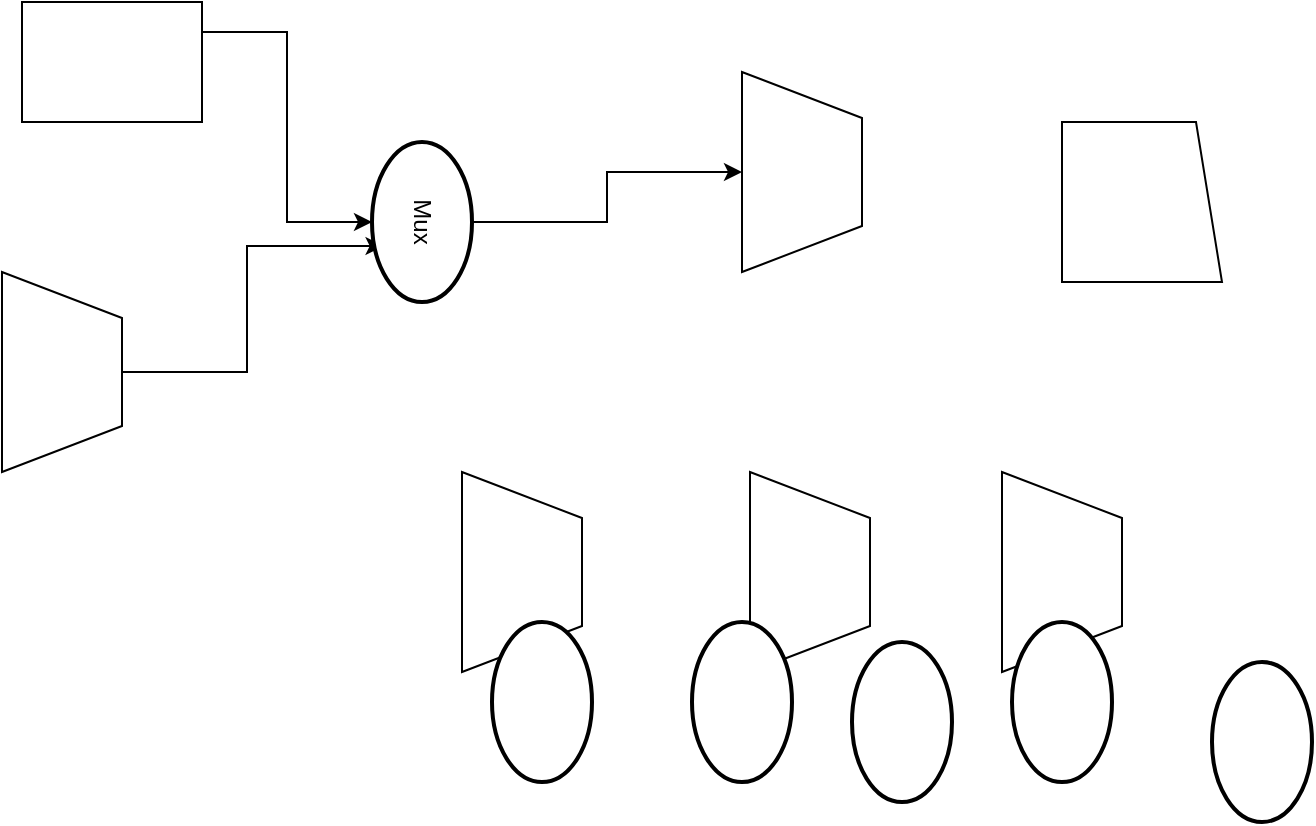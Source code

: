 <mxfile version="26.0.5">
  <diagram name="第 1 页" id="pI1vbrWF9PCCL8gTiNiq">
    <mxGraphModel dx="1050" dy="522" grid="1" gridSize="10" guides="1" tooltips="1" connect="1" arrows="1" fold="1" page="1" pageScale="1" pageWidth="827" pageHeight="1169" math="0" shadow="0">
      <root>
        <mxCell id="0" />
        <mxCell id="1" parent="0" />
        <mxCell id="SIsheXq9tfvpxYsavHOn-1" value="" style="rounded=0;whiteSpace=wrap;html=1;" parent="1" vertex="1">
          <mxGeometry x="50" y="525" width="90" height="60" as="geometry" />
        </mxCell>
        <mxCell id="SIsheXq9tfvpxYsavHOn-2" value="" style="shape=manualInput;whiteSpace=wrap;html=1;direction=south;size=13;" parent="1" vertex="1">
          <mxGeometry x="570" y="585" width="80" height="80" as="geometry" />
        </mxCell>
        <mxCell id="SIsheXq9tfvpxYsavHOn-3" value="" style="verticalLabelPosition=middle;verticalAlign=middle;html=1;shape=trapezoid;perimeter=trapezoidPerimeter;whiteSpace=wrap;size=0.23;arcSize=10;flipV=1;labelPosition=center;align=center;rotation=0;direction=south;" parent="1" vertex="1">
          <mxGeometry x="410" y="560" width="60" height="100" as="geometry" />
        </mxCell>
        <mxCell id="SIsheXq9tfvpxYsavHOn-18" style="edgeStyle=orthogonalEdgeStyle;rounded=0;orthogonalLoop=1;jettySize=auto;html=1;exitX=0.5;exitY=0;exitDx=0;exitDy=0;entryX=0.65;entryY=0.884;entryDx=0;entryDy=0;entryPerimeter=0;" parent="1" source="SIsheXq9tfvpxYsavHOn-7" target="SIsheXq9tfvpxYsavHOn-11" edge="1">
          <mxGeometry relative="1" as="geometry">
            <mxPoint x="230" y="660" as="targetPoint" />
          </mxGeometry>
        </mxCell>
        <mxCell id="SIsheXq9tfvpxYsavHOn-7" value="" style="verticalLabelPosition=middle;verticalAlign=middle;html=1;shape=trapezoid;perimeter=trapezoidPerimeter;whiteSpace=wrap;size=0.23;arcSize=10;flipV=1;labelPosition=center;align=center;rotation=0;direction=south;" parent="1" vertex="1">
          <mxGeometry x="40" y="660" width="60" height="100" as="geometry" />
        </mxCell>
        <mxCell id="SIsheXq9tfvpxYsavHOn-8" value="" style="verticalLabelPosition=middle;verticalAlign=middle;html=1;shape=trapezoid;perimeter=trapezoidPerimeter;whiteSpace=wrap;size=0.23;arcSize=10;flipV=1;labelPosition=center;align=center;rotation=0;direction=south;" parent="1" vertex="1">
          <mxGeometry x="270" y="760" width="60" height="100" as="geometry" />
        </mxCell>
        <mxCell id="SIsheXq9tfvpxYsavHOn-9" value="" style="verticalLabelPosition=middle;verticalAlign=middle;html=1;shape=trapezoid;perimeter=trapezoidPerimeter;whiteSpace=wrap;size=0.23;arcSize=10;flipV=1;labelPosition=center;align=center;rotation=0;direction=south;" parent="1" vertex="1">
          <mxGeometry x="414" y="760" width="60" height="100" as="geometry" />
        </mxCell>
        <mxCell id="SIsheXq9tfvpxYsavHOn-10" value="" style="verticalLabelPosition=middle;verticalAlign=middle;html=1;shape=trapezoid;perimeter=trapezoidPerimeter;whiteSpace=wrap;size=0.23;arcSize=10;flipV=1;labelPosition=center;align=center;rotation=0;direction=south;" parent="1" vertex="1">
          <mxGeometry x="540" y="760" width="60" height="100" as="geometry" />
        </mxCell>
        <mxCell id="SIsheXq9tfvpxYsavHOn-19" style="edgeStyle=orthogonalEdgeStyle;rounded=0;orthogonalLoop=1;jettySize=auto;html=1;exitX=0.5;exitY=0;exitDx=0;exitDy=0;exitPerimeter=0;" parent="1" source="SIsheXq9tfvpxYsavHOn-11" target="SIsheXq9tfvpxYsavHOn-3" edge="1">
          <mxGeometry relative="1" as="geometry" />
        </mxCell>
        <mxCell id="SIsheXq9tfvpxYsavHOn-11" value="Mux" style="strokeWidth=2;html=1;shape=mxgraph.flowchart.start_1;whiteSpace=wrap;rotation=90;" parent="1" vertex="1">
          <mxGeometry x="210" y="610" width="80" height="50" as="geometry" />
        </mxCell>
        <mxCell id="SIsheXq9tfvpxYsavHOn-12" value="" style="strokeWidth=2;html=1;shape=mxgraph.flowchart.start_1;whiteSpace=wrap;rotation=90;" parent="1" vertex="1">
          <mxGeometry x="270" y="850" width="80" height="50" as="geometry" />
        </mxCell>
        <mxCell id="SIsheXq9tfvpxYsavHOn-13" value="" style="strokeWidth=2;html=1;shape=mxgraph.flowchart.start_1;whiteSpace=wrap;rotation=90;" parent="1" vertex="1">
          <mxGeometry x="370" y="850" width="80" height="50" as="geometry" />
        </mxCell>
        <mxCell id="SIsheXq9tfvpxYsavHOn-14" value="" style="strokeWidth=2;html=1;shape=mxgraph.flowchart.start_1;whiteSpace=wrap;rotation=90;" parent="1" vertex="1">
          <mxGeometry x="450" y="860" width="80" height="50" as="geometry" />
        </mxCell>
        <mxCell id="SIsheXq9tfvpxYsavHOn-15" value="" style="strokeWidth=2;html=1;shape=mxgraph.flowchart.start_1;whiteSpace=wrap;rotation=90;" parent="1" vertex="1">
          <mxGeometry x="530" y="850" width="80" height="50" as="geometry" />
        </mxCell>
        <mxCell id="SIsheXq9tfvpxYsavHOn-16" value="" style="strokeWidth=2;html=1;shape=mxgraph.flowchart.start_1;whiteSpace=wrap;rotation=90;" parent="1" vertex="1">
          <mxGeometry x="630" y="870" width="80" height="50" as="geometry" />
        </mxCell>
        <mxCell id="SIsheXq9tfvpxYsavHOn-17" style="edgeStyle=orthogonalEdgeStyle;rounded=0;orthogonalLoop=1;jettySize=auto;html=1;exitX=1;exitY=0.25;exitDx=0;exitDy=0;entryX=0.5;entryY=1;entryDx=0;entryDy=0;entryPerimeter=0;" parent="1" source="SIsheXq9tfvpxYsavHOn-1" target="SIsheXq9tfvpxYsavHOn-11" edge="1">
          <mxGeometry relative="1" as="geometry" />
        </mxCell>
      </root>
    </mxGraphModel>
  </diagram>
</mxfile>
